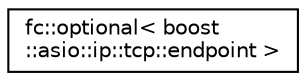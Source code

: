 digraph "Graphical Class Hierarchy"
{
  edge [fontname="Helvetica",fontsize="10",labelfontname="Helvetica",labelfontsize="10"];
  node [fontname="Helvetica",fontsize="10",shape=record];
  rankdir="LR";
  Node0 [label="fc::optional\< boost\l::asio::ip::tcp::endpoint \>",height=0.2,width=0.4,color="black", fillcolor="white", style="filled",URL="$classfc_1_1optional.html"];
}
